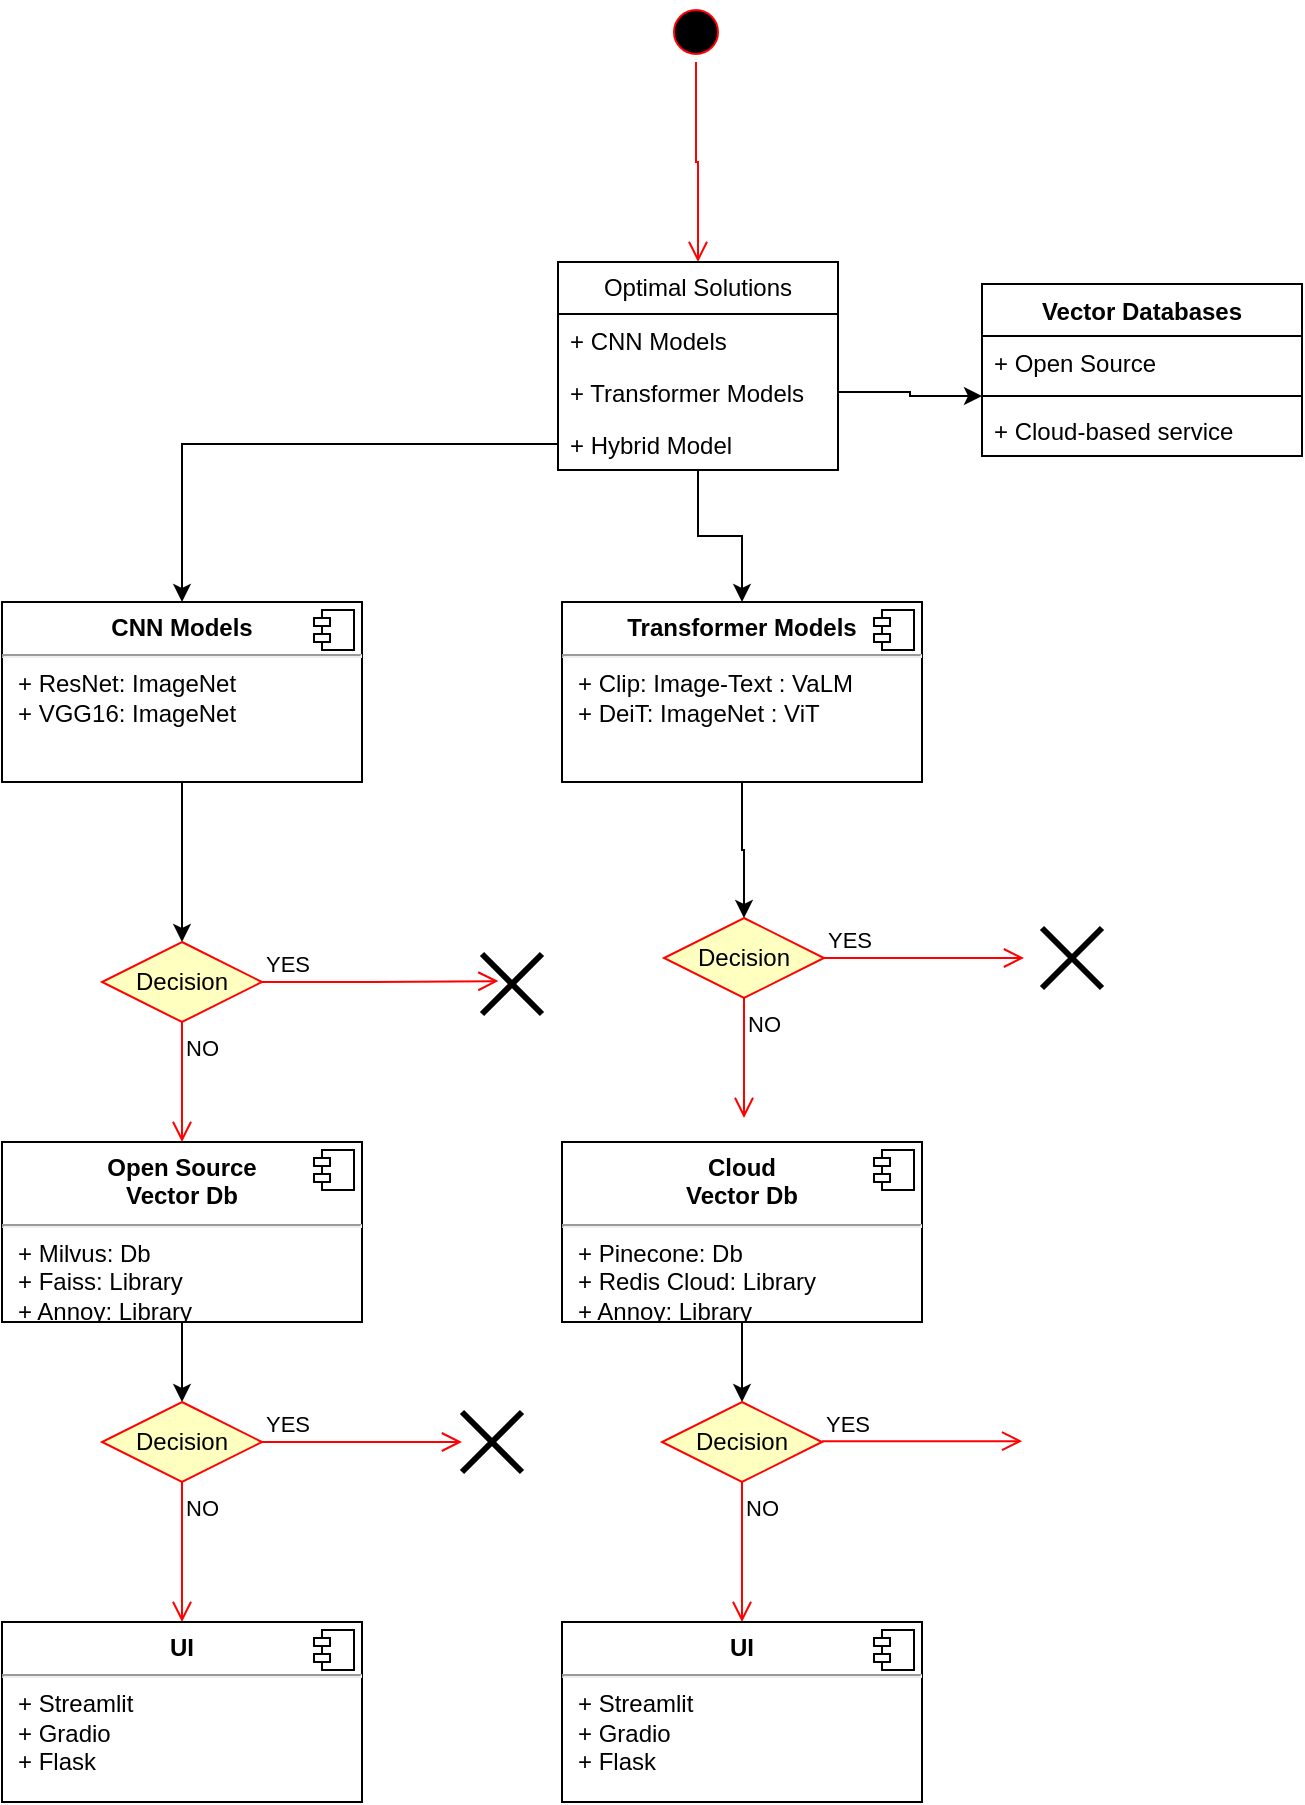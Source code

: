 <mxfile version="21.7.5" type="github">
  <diagram name="Page-1" id="BqLjTV1lZtpxf5OzmQXk">
    <mxGraphModel dx="2947" dy="631" grid="1" gridSize="10" guides="1" tooltips="1" connect="1" arrows="1" fold="1" page="1" pageScale="1" pageWidth="850" pageHeight="1100" math="0" shadow="0">
      <root>
        <mxCell id="0" />
        <mxCell id="1" parent="0" />
        <mxCell id="KuKBmV5f7Q5fJ6iNIN6v-36" style="edgeStyle=orthogonalEdgeStyle;rounded=0;orthogonalLoop=1;jettySize=auto;html=1;exitX=0.5;exitY=1;exitDx=0;exitDy=0;entryX=0.5;entryY=0;entryDx=0;entryDy=0;" edge="1" parent="1" source="KuKBmV5f7Q5fJ6iNIN6v-4" target="KuKBmV5f7Q5fJ6iNIN6v-16">
          <mxGeometry relative="1" as="geometry" />
        </mxCell>
        <mxCell id="KuKBmV5f7Q5fJ6iNIN6v-4" value="&lt;p style=&quot;margin:0px;margin-top:6px;text-align:center;&quot;&gt;&lt;b&gt;CNN Models&lt;/b&gt;&lt;br&gt;&lt;/p&gt;&lt;hr&gt;&lt;p style=&quot;margin:0px;margin-left:8px;&quot;&gt;+ ResNet: ImageNet&lt;br&gt;+ VGG16: ImageNet&lt;br&gt;&lt;/p&gt;" style="align=left;overflow=fill;html=1;dropTarget=0;whiteSpace=wrap;" vertex="1" parent="1">
          <mxGeometry x="-1630" y="350" width="180" height="90" as="geometry" />
        </mxCell>
        <mxCell id="KuKBmV5f7Q5fJ6iNIN6v-5" value="" style="shape=component;jettyWidth=8;jettyHeight=4;" vertex="1" parent="KuKBmV5f7Q5fJ6iNIN6v-4">
          <mxGeometry x="1" width="20" height="20" relative="1" as="geometry">
            <mxPoint x="-24" y="4" as="offset" />
          </mxGeometry>
        </mxCell>
        <mxCell id="KuKBmV5f7Q5fJ6iNIN6v-6" value="Decision" style="rhombus;whiteSpace=wrap;html=1;fontColor=#000000;fillColor=#ffffc0;strokeColor=#ff0000;" vertex="1" parent="1">
          <mxGeometry x="-1299" y="508" width="80" height="40" as="geometry" />
        </mxCell>
        <mxCell id="KuKBmV5f7Q5fJ6iNIN6v-7" value="&lt;div&gt;YES&lt;/div&gt;" style="edgeStyle=orthogonalEdgeStyle;html=1;align=left;verticalAlign=bottom;endArrow=open;endSize=8;strokeColor=#ff0000;rounded=0;" edge="1" parent="1">
          <mxGeometry x="-1" relative="1" as="geometry">
            <mxPoint x="-1119" y="528" as="targetPoint" />
            <mxPoint x="-1219.087" y="528.043" as="sourcePoint" />
          </mxGeometry>
        </mxCell>
        <mxCell id="KuKBmV5f7Q5fJ6iNIN6v-8" value="&lt;div&gt;NO&lt;/div&gt;" style="edgeStyle=orthogonalEdgeStyle;html=1;align=left;verticalAlign=top;endArrow=open;endSize=8;strokeColor=#ff0000;rounded=0;" edge="1" parent="1">
          <mxGeometry x="-1" relative="1" as="geometry">
            <mxPoint x="-1259" y="608" as="targetPoint" />
            <mxPoint x="-1259" y="548" as="sourcePoint" />
          </mxGeometry>
        </mxCell>
        <mxCell id="KuKBmV5f7Q5fJ6iNIN6v-37" style="edgeStyle=orthogonalEdgeStyle;rounded=0;orthogonalLoop=1;jettySize=auto;html=1;entryX=0.5;entryY=0;entryDx=0;entryDy=0;" edge="1" parent="1" source="KuKBmV5f7Q5fJ6iNIN6v-9" target="KuKBmV5f7Q5fJ6iNIN6v-11">
          <mxGeometry relative="1" as="geometry" />
        </mxCell>
        <mxCell id="KuKBmV5f7Q5fJ6iNIN6v-9" value="&lt;p style=&quot;margin:0px;margin-top:6px;text-align:center;&quot;&gt;&lt;b&gt;Open Source&lt;br&gt;Vector Db&lt;/b&gt;&lt;br&gt;&lt;/p&gt;&lt;hr&gt;&lt;p style=&quot;margin:0px;margin-left:8px;&quot;&gt;+ Milvus: Db&lt;/p&gt;&lt;p style=&quot;margin:0px;margin-left:8px;&quot;&gt;+ Faiss: Library&lt;br&gt;+ Annoy: Library&lt;/p&gt;" style="align=left;overflow=fill;html=1;dropTarget=0;whiteSpace=wrap;" vertex="1" parent="1">
          <mxGeometry x="-1630" y="620" width="180" height="90" as="geometry" />
        </mxCell>
        <mxCell id="KuKBmV5f7Q5fJ6iNIN6v-10" value="" style="shape=component;jettyWidth=8;jettyHeight=4;" vertex="1" parent="KuKBmV5f7Q5fJ6iNIN6v-9">
          <mxGeometry x="1" width="20" height="20" relative="1" as="geometry">
            <mxPoint x="-24" y="4" as="offset" />
          </mxGeometry>
        </mxCell>
        <mxCell id="KuKBmV5f7Q5fJ6iNIN6v-11" value="Decision" style="rhombus;whiteSpace=wrap;html=1;fontColor=#000000;fillColor=#ffffc0;strokeColor=#ff0000;" vertex="1" parent="1">
          <mxGeometry x="-1580" y="750" width="80" height="40" as="geometry" />
        </mxCell>
        <mxCell id="KuKBmV5f7Q5fJ6iNIN6v-12" value="&lt;div&gt;YES&lt;/div&gt;" style="edgeStyle=orthogonalEdgeStyle;html=1;align=left;verticalAlign=bottom;endArrow=open;endSize=8;strokeColor=#ff0000;rounded=0;" edge="1" parent="1" source="KuKBmV5f7Q5fJ6iNIN6v-11">
          <mxGeometry x="-1" relative="1" as="geometry">
            <mxPoint x="-1400" y="770" as="targetPoint" />
          </mxGeometry>
        </mxCell>
        <mxCell id="KuKBmV5f7Q5fJ6iNIN6v-13" value="&lt;div&gt;NO&lt;/div&gt;" style="edgeStyle=orthogonalEdgeStyle;html=1;align=left;verticalAlign=top;endArrow=open;endSize=8;strokeColor=#ff0000;rounded=0;entryX=0.5;entryY=0;entryDx=0;entryDy=0;" edge="1" parent="1" source="KuKBmV5f7Q5fJ6iNIN6v-11" target="KuKBmV5f7Q5fJ6iNIN6v-14">
          <mxGeometry x="-1" relative="1" as="geometry">
            <mxPoint x="-1540" y="850" as="targetPoint" />
          </mxGeometry>
        </mxCell>
        <mxCell id="KuKBmV5f7Q5fJ6iNIN6v-14" value="&lt;p style=&quot;margin:0px;margin-top:6px;text-align:center;&quot;&gt;&lt;b&gt;UI&lt;/b&gt;&lt;br&gt;&lt;/p&gt;&lt;hr&gt;&lt;p style=&quot;margin:0px;margin-left:8px;&quot;&gt;+ Streamlit&lt;/p&gt;&lt;p style=&quot;margin:0px;margin-left:8px;&quot;&gt;+ Gradio&lt;br&gt;+ Flask&lt;br&gt;&lt;/p&gt;" style="align=left;overflow=fill;html=1;dropTarget=0;whiteSpace=wrap;" vertex="1" parent="1">
          <mxGeometry x="-1630" y="860" width="180" height="90" as="geometry" />
        </mxCell>
        <mxCell id="KuKBmV5f7Q5fJ6iNIN6v-15" value="" style="shape=component;jettyWidth=8;jettyHeight=4;" vertex="1" parent="KuKBmV5f7Q5fJ6iNIN6v-14">
          <mxGeometry x="1" width="20" height="20" relative="1" as="geometry">
            <mxPoint x="-24" y="4" as="offset" />
          </mxGeometry>
        </mxCell>
        <mxCell id="KuKBmV5f7Q5fJ6iNIN6v-16" value="Decision" style="rhombus;whiteSpace=wrap;html=1;fontColor=#000000;fillColor=#ffffc0;strokeColor=#ff0000;" vertex="1" parent="1">
          <mxGeometry x="-1580" y="520" width="80" height="40" as="geometry" />
        </mxCell>
        <mxCell id="KuKBmV5f7Q5fJ6iNIN6v-17" value="&lt;div&gt;YES&lt;/div&gt;" style="edgeStyle=orthogonalEdgeStyle;html=1;align=left;verticalAlign=bottom;endArrow=open;endSize=8;strokeColor=#ff0000;rounded=0;entryX=0.274;entryY=0.452;entryDx=0;entryDy=0;entryPerimeter=0;" edge="1" parent="1" source="KuKBmV5f7Q5fJ6iNIN6v-16" target="KuKBmV5f7Q5fJ6iNIN6v-51">
          <mxGeometry x="-1" relative="1" as="geometry">
            <mxPoint x="-1400" y="540" as="targetPoint" />
          </mxGeometry>
        </mxCell>
        <mxCell id="KuKBmV5f7Q5fJ6iNIN6v-18" value="&lt;div&gt;NO&lt;/div&gt;" style="edgeStyle=orthogonalEdgeStyle;html=1;align=left;verticalAlign=top;endArrow=open;endSize=8;strokeColor=#ff0000;rounded=0;entryX=0.5;entryY=0;entryDx=0;entryDy=0;" edge="1" parent="1" source="KuKBmV5f7Q5fJ6iNIN6v-16" target="KuKBmV5f7Q5fJ6iNIN6v-9">
          <mxGeometry x="-1" relative="1" as="geometry">
            <mxPoint x="-1540" y="620" as="targetPoint" />
          </mxGeometry>
        </mxCell>
        <mxCell id="KuKBmV5f7Q5fJ6iNIN6v-19" value="" style="ellipse;html=1;shape=startState;fillColor=#000000;strokeColor=#ff0000;" vertex="1" parent="1">
          <mxGeometry x="-1298" y="50" width="30" height="30" as="geometry" />
        </mxCell>
        <mxCell id="KuKBmV5f7Q5fJ6iNIN6v-20" value="" style="edgeStyle=orthogonalEdgeStyle;html=1;verticalAlign=bottom;endArrow=open;endSize=8;strokeColor=#ff0000;rounded=0;entryX=0.5;entryY=0;entryDx=0;entryDy=0;" edge="1" source="KuKBmV5f7Q5fJ6iNIN6v-19" parent="1" target="KuKBmV5f7Q5fJ6iNIN6v-22">
          <mxGeometry relative="1" as="geometry">
            <mxPoint x="-1285" y="140" as="targetPoint" />
          </mxGeometry>
        </mxCell>
        <mxCell id="KuKBmV5f7Q5fJ6iNIN6v-50" style="edgeStyle=orthogonalEdgeStyle;rounded=0;orthogonalLoop=1;jettySize=auto;html=1;" edge="1" parent="1" source="KuKBmV5f7Q5fJ6iNIN6v-22" target="KuKBmV5f7Q5fJ6iNIN6v-39">
          <mxGeometry relative="1" as="geometry" />
        </mxCell>
        <mxCell id="KuKBmV5f7Q5fJ6iNIN6v-22" value="Optimal Solutions" style="swimlane;fontStyle=0;childLayout=stackLayout;horizontal=1;startSize=26;fillColor=none;horizontalStack=0;resizeParent=1;resizeParentMax=0;resizeLast=0;collapsible=1;marginBottom=0;whiteSpace=wrap;html=1;" vertex="1" parent="1">
          <mxGeometry x="-1352" y="180" width="140" height="104" as="geometry" />
        </mxCell>
        <mxCell id="KuKBmV5f7Q5fJ6iNIN6v-23" value="&lt;div&gt;+ CNN Models&lt;/div&gt;&lt;div&gt;&lt;br&gt;&lt;/div&gt;&lt;div&gt;&lt;br&gt;&lt;/div&gt;&lt;div&gt;&lt;br&gt;&lt;/div&gt;" style="text;strokeColor=none;fillColor=none;align=left;verticalAlign=top;spacingLeft=4;spacingRight=4;overflow=hidden;rotatable=0;points=[[0,0.5],[1,0.5]];portConstraint=eastwest;whiteSpace=wrap;html=1;" vertex="1" parent="KuKBmV5f7Q5fJ6iNIN6v-22">
          <mxGeometry y="26" width="140" height="26" as="geometry" />
        </mxCell>
        <mxCell id="KuKBmV5f7Q5fJ6iNIN6v-24" value="+ Transformer Models" style="text;strokeColor=none;fillColor=none;align=left;verticalAlign=top;spacingLeft=4;spacingRight=4;overflow=hidden;rotatable=0;points=[[0,0.5],[1,0.5]];portConstraint=eastwest;whiteSpace=wrap;html=1;" vertex="1" parent="KuKBmV5f7Q5fJ6iNIN6v-22">
          <mxGeometry y="52" width="140" height="26" as="geometry" />
        </mxCell>
        <mxCell id="KuKBmV5f7Q5fJ6iNIN6v-25" value="+ Hybrid Model" style="text;strokeColor=none;fillColor=none;align=left;verticalAlign=top;spacingLeft=4;spacingRight=4;overflow=hidden;rotatable=0;points=[[0,0.5],[1,0.5]];portConstraint=eastwest;whiteSpace=wrap;html=1;" vertex="1" parent="KuKBmV5f7Q5fJ6iNIN6v-22">
          <mxGeometry y="78" width="140" height="26" as="geometry" />
        </mxCell>
        <mxCell id="KuKBmV5f7Q5fJ6iNIN6v-30" value="Vector Databases" style="swimlane;fontStyle=1;align=center;verticalAlign=top;childLayout=stackLayout;horizontal=1;startSize=26;horizontalStack=0;resizeParent=1;resizeParentMax=0;resizeLast=0;collapsible=1;marginBottom=0;whiteSpace=wrap;html=1;" vertex="1" parent="1">
          <mxGeometry x="-1140" y="191" width="160" height="86" as="geometry" />
        </mxCell>
        <mxCell id="KuKBmV5f7Q5fJ6iNIN6v-31" value="+ Open Source" style="text;strokeColor=none;fillColor=none;align=left;verticalAlign=top;spacingLeft=4;spacingRight=4;overflow=hidden;rotatable=0;points=[[0,0.5],[1,0.5]];portConstraint=eastwest;whiteSpace=wrap;html=1;" vertex="1" parent="KuKBmV5f7Q5fJ6iNIN6v-30">
          <mxGeometry y="26" width="160" height="26" as="geometry" />
        </mxCell>
        <mxCell id="KuKBmV5f7Q5fJ6iNIN6v-32" value="" style="line;strokeWidth=1;fillColor=none;align=left;verticalAlign=middle;spacingTop=-1;spacingLeft=3;spacingRight=3;rotatable=0;labelPosition=right;points=[];portConstraint=eastwest;strokeColor=inherit;" vertex="1" parent="KuKBmV5f7Q5fJ6iNIN6v-30">
          <mxGeometry y="52" width="160" height="8" as="geometry" />
        </mxCell>
        <mxCell id="KuKBmV5f7Q5fJ6iNIN6v-33" value="&lt;div&gt;+ Cloud-based service&lt;div&gt;&lt;br&gt;&lt;br&gt;&lt;/div&gt;&lt;/div&gt;&lt;div&gt;&lt;br&gt;&lt;/div&gt;" style="text;strokeColor=none;fillColor=none;align=left;verticalAlign=top;spacingLeft=4;spacingRight=4;overflow=hidden;rotatable=0;points=[[0,0.5],[1,0.5]];portConstraint=eastwest;whiteSpace=wrap;html=1;" vertex="1" parent="KuKBmV5f7Q5fJ6iNIN6v-30">
          <mxGeometry y="60" width="160" height="26" as="geometry" />
        </mxCell>
        <mxCell id="KuKBmV5f7Q5fJ6iNIN6v-34" style="edgeStyle=orthogonalEdgeStyle;rounded=0;orthogonalLoop=1;jettySize=auto;html=1;entryX=0;entryY=1.154;entryDx=0;entryDy=0;entryPerimeter=0;" edge="1" parent="1" source="KuKBmV5f7Q5fJ6iNIN6v-24" target="KuKBmV5f7Q5fJ6iNIN6v-31">
          <mxGeometry relative="1" as="geometry" />
        </mxCell>
        <mxCell id="KuKBmV5f7Q5fJ6iNIN6v-35" style="edgeStyle=orthogonalEdgeStyle;rounded=0;orthogonalLoop=1;jettySize=auto;html=1;" edge="1" parent="1" source="KuKBmV5f7Q5fJ6iNIN6v-25" target="KuKBmV5f7Q5fJ6iNIN6v-4">
          <mxGeometry relative="1" as="geometry" />
        </mxCell>
        <mxCell id="KuKBmV5f7Q5fJ6iNIN6v-38" style="edgeStyle=orthogonalEdgeStyle;rounded=0;orthogonalLoop=1;jettySize=auto;html=1;exitX=0.5;exitY=1;exitDx=0;exitDy=0;entryX=0.5;entryY=0;entryDx=0;entryDy=0;" edge="1" parent="1" source="KuKBmV5f7Q5fJ6iNIN6v-39" target="KuKBmV5f7Q5fJ6iNIN6v-6">
          <mxGeometry relative="1" as="geometry">
            <mxPoint x="-1260" y="520" as="targetPoint" />
          </mxGeometry>
        </mxCell>
        <mxCell id="KuKBmV5f7Q5fJ6iNIN6v-39" value="&lt;p style=&quot;margin:0px;margin-top:6px;text-align:center;&quot;&gt;&lt;b&gt;Transformer Models&lt;/b&gt;&lt;br&gt;&lt;/p&gt;&lt;hr&gt;&lt;p style=&quot;margin:0px;margin-left:8px;&quot;&gt;+ Clip: Image-Text : VaLM&lt;br&gt;+ DeiT: ImageNet : ViT&lt;br&gt;&lt;/p&gt;" style="align=left;overflow=fill;html=1;dropTarget=0;whiteSpace=wrap;" vertex="1" parent="1">
          <mxGeometry x="-1350" y="350" width="180" height="90" as="geometry" />
        </mxCell>
        <mxCell id="KuKBmV5f7Q5fJ6iNIN6v-40" value="" style="shape=component;jettyWidth=8;jettyHeight=4;" vertex="1" parent="KuKBmV5f7Q5fJ6iNIN6v-39">
          <mxGeometry x="1" width="20" height="20" relative="1" as="geometry">
            <mxPoint x="-24" y="4" as="offset" />
          </mxGeometry>
        </mxCell>
        <mxCell id="KuKBmV5f7Q5fJ6iNIN6v-41" style="edgeStyle=orthogonalEdgeStyle;rounded=0;orthogonalLoop=1;jettySize=auto;html=1;entryX=0.5;entryY=0;entryDx=0;entryDy=0;" edge="1" parent="1" source="KuKBmV5f7Q5fJ6iNIN6v-42" target="KuKBmV5f7Q5fJ6iNIN6v-44">
          <mxGeometry relative="1" as="geometry" />
        </mxCell>
        <mxCell id="KuKBmV5f7Q5fJ6iNIN6v-42" value="&lt;p style=&quot;margin:0px;margin-top:6px;text-align:center;&quot;&gt;&lt;b&gt;Cloud&lt;br&gt;Vector Db&lt;/b&gt;&lt;br&gt;&lt;/p&gt;&lt;hr&gt;&lt;p style=&quot;margin:0px;margin-left:8px;&quot;&gt;+ Pinecone: Db&lt;/p&gt;&lt;p style=&quot;margin:0px;margin-left:8px;&quot;&gt;+ Redis Cloud: Library&lt;br&gt;+ Annoy: Library&lt;/p&gt;" style="align=left;overflow=fill;html=1;dropTarget=0;whiteSpace=wrap;" vertex="1" parent="1">
          <mxGeometry x="-1350" y="620" width="180" height="90" as="geometry" />
        </mxCell>
        <mxCell id="KuKBmV5f7Q5fJ6iNIN6v-43" value="" style="shape=component;jettyWidth=8;jettyHeight=4;" vertex="1" parent="KuKBmV5f7Q5fJ6iNIN6v-42">
          <mxGeometry x="1" width="20" height="20" relative="1" as="geometry">
            <mxPoint x="-24" y="4" as="offset" />
          </mxGeometry>
        </mxCell>
        <mxCell id="KuKBmV5f7Q5fJ6iNIN6v-44" value="Decision" style="rhombus;whiteSpace=wrap;html=1;fontColor=#000000;fillColor=#ffffc0;strokeColor=#ff0000;" vertex="1" parent="1">
          <mxGeometry x="-1300" y="750" width="80" height="40" as="geometry" />
        </mxCell>
        <mxCell id="KuKBmV5f7Q5fJ6iNIN6v-45" value="&lt;div&gt;NO&lt;/div&gt;" style="edgeStyle=orthogonalEdgeStyle;html=1;align=left;verticalAlign=top;endArrow=open;endSize=8;strokeColor=#ff0000;rounded=0;entryX=0.5;entryY=0;entryDx=0;entryDy=0;" edge="1" parent="1" source="KuKBmV5f7Q5fJ6iNIN6v-44" target="KuKBmV5f7Q5fJ6iNIN6v-46">
          <mxGeometry x="-1" relative="1" as="geometry">
            <mxPoint x="-1260" y="850" as="targetPoint" />
          </mxGeometry>
        </mxCell>
        <mxCell id="KuKBmV5f7Q5fJ6iNIN6v-46" value="&lt;p style=&quot;margin:0px;margin-top:6px;text-align:center;&quot;&gt;&lt;b&gt;UI&lt;/b&gt;&lt;br&gt;&lt;/p&gt;&lt;hr&gt;&lt;p style=&quot;margin:0px;margin-left:8px;&quot;&gt;+ Streamlit&lt;/p&gt;&lt;p style=&quot;margin:0px;margin-left:8px;&quot;&gt;+ Gradio&lt;br&gt;+ Flask&lt;br&gt;&lt;/p&gt;" style="align=left;overflow=fill;html=1;dropTarget=0;whiteSpace=wrap;" vertex="1" parent="1">
          <mxGeometry x="-1350" y="860" width="180" height="90" as="geometry" />
        </mxCell>
        <mxCell id="KuKBmV5f7Q5fJ6iNIN6v-47" value="" style="shape=component;jettyWidth=8;jettyHeight=4;" vertex="1" parent="KuKBmV5f7Q5fJ6iNIN6v-46">
          <mxGeometry x="1" width="20" height="20" relative="1" as="geometry">
            <mxPoint x="-24" y="4" as="offset" />
          </mxGeometry>
        </mxCell>
        <mxCell id="KuKBmV5f7Q5fJ6iNIN6v-51" value="" style="shape=umlDestroy;whiteSpace=wrap;html=1;strokeWidth=3;targetShapes=umlLifeline;" vertex="1" parent="1">
          <mxGeometry x="-1390" y="526" width="30" height="30" as="geometry" />
        </mxCell>
        <mxCell id="KuKBmV5f7Q5fJ6iNIN6v-52" value="" style="shape=umlDestroy;whiteSpace=wrap;html=1;strokeWidth=3;targetShapes=umlLifeline;" vertex="1" parent="1">
          <mxGeometry x="-1400" y="755" width="30" height="30" as="geometry" />
        </mxCell>
        <mxCell id="KuKBmV5f7Q5fJ6iNIN6v-53" value="" style="shape=umlDestroy;whiteSpace=wrap;html=1;strokeWidth=3;targetShapes=umlLifeline;" vertex="1" parent="1">
          <mxGeometry x="-1110" y="513" width="30" height="30" as="geometry" />
        </mxCell>
        <mxCell id="KuKBmV5f7Q5fJ6iNIN6v-54" value="&lt;div&gt;YES&lt;/div&gt;" style="edgeStyle=orthogonalEdgeStyle;html=1;align=left;verticalAlign=bottom;endArrow=open;endSize=8;strokeColor=#ff0000;rounded=0;" edge="1" parent="1">
          <mxGeometry x="-1" relative="1" as="geometry">
            <mxPoint x="-1119.91" y="769.57" as="targetPoint" />
            <mxPoint x="-1219.997" y="769.613" as="sourcePoint" />
          </mxGeometry>
        </mxCell>
      </root>
    </mxGraphModel>
  </diagram>
</mxfile>

